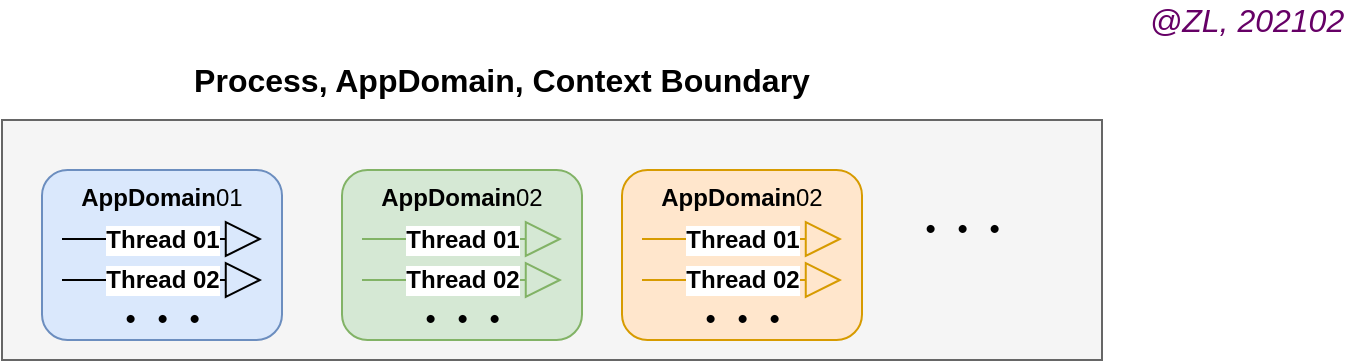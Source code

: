 <mxfile version="12.2.4" pages="1"><diagram id="4Mhni1EbjNf5n7GLoUST" name="Page-1"><mxGraphModel dx="780" dy="592" grid="1" gridSize="10" guides="1" tooltips="1" connect="1" arrows="1" fold="1" page="1" pageScale="1" pageWidth="850" pageHeight="1100" math="0" shadow="0"><root><mxCell id="0"/><mxCell id="1" parent="0"/><mxCell id="2" value="" style="rounded=0;whiteSpace=wrap;html=1;fillColor=#f5f5f5;strokeColor=#666666;fontColor=#333333;" parent="1" vertex="1"><mxGeometry x="80" y="80" width="550" height="120" as="geometry"/></mxCell><mxCell id="3" value="&lt;b&gt;AppDomain&lt;/b&gt;01" style="rounded=1;whiteSpace=wrap;html=1;fillColor=#dae8fc;strokeColor=#6c8ebf;verticalAlign=top;" parent="1" vertex="1"><mxGeometry x="100" y="105" width="120" height="85" as="geometry"/></mxCell><mxCell id="4" value="Process, AppDomain, Context Boundary" style="text;html=1;strokeColor=none;fillColor=none;align=center;verticalAlign=middle;whiteSpace=wrap;rounded=0;fontStyle=1;fontSize=16;" parent="1" vertex="1"><mxGeometry x="120" y="40" width="420" height="40" as="geometry"/></mxCell><mxCell id="7" value="・・・" style="text;html=1;strokeColor=none;fillColor=none;align=center;verticalAlign=middle;whiteSpace=wrap;rounded=0;fontSize=16;fontStyle=1" parent="1" vertex="1"><mxGeometry x="530" y="115" width="60" height="40" as="geometry"/></mxCell><mxCell id="9" value="&lt;b style=&quot;font-size: 12px;&quot;&gt;Thread 01&lt;/b&gt;" style="endArrow=block;endSize=16;endFill=0;html=1;fontSize=12;" parent="1" edge="1"><mxGeometry width="160" relative="1" as="geometry"><mxPoint x="110" y="139.5" as="sourcePoint"/><mxPoint x="210" y="139.5" as="targetPoint"/></mxGeometry></mxCell><mxCell id="10" value="&lt;b style=&quot;font-size: 12px&quot;&gt;Thread 02&lt;/b&gt;" style="endArrow=block;endSize=16;endFill=0;html=1;fontSize=12;" parent="1" edge="1"><mxGeometry width="160" relative="1" as="geometry"><mxPoint x="110" y="160" as="sourcePoint"/><mxPoint x="210" y="160" as="targetPoint"/></mxGeometry></mxCell><mxCell id="12" value="・・・" style="text;html=1;strokeColor=none;fillColor=none;align=center;verticalAlign=middle;whiteSpace=wrap;rounded=0;fontSize=16;fontStyle=1" parent="1" vertex="1"><mxGeometry x="130" y="170" width="60" height="20" as="geometry"/></mxCell><mxCell id="13" value="&lt;b&gt;AppDomain&lt;/b&gt;02" style="rounded=1;whiteSpace=wrap;html=1;fillColor=#d5e8d4;strokeColor=#82b366;verticalAlign=top;" parent="1" vertex="1"><mxGeometry x="250" y="105" width="120" height="85" as="geometry"/></mxCell><mxCell id="14" value="&lt;b style=&quot;font-size: 12px;&quot;&gt;Thread 01&lt;/b&gt;" style="endArrow=block;endSize=16;endFill=0;html=1;fontSize=12;fillColor=#d5e8d4;strokeColor=#82b366;" parent="1" edge="1"><mxGeometry width="160" relative="1" as="geometry"><mxPoint x="260" y="139.5" as="sourcePoint"/><mxPoint x="360" y="139.5" as="targetPoint"/></mxGeometry></mxCell><mxCell id="15" value="&lt;b style=&quot;font-size: 12px&quot;&gt;Thread 02&lt;/b&gt;" style="endArrow=block;endSize=16;endFill=0;html=1;fontSize=12;fillColor=#d5e8d4;strokeColor=#82b366;" parent="1" edge="1"><mxGeometry width="160" relative="1" as="geometry"><mxPoint x="260" y="160" as="sourcePoint"/><mxPoint x="360" y="160" as="targetPoint"/></mxGeometry></mxCell><mxCell id="16" value="・・・" style="text;html=1;strokeColor=none;fillColor=none;align=center;verticalAlign=middle;whiteSpace=wrap;rounded=0;fontSize=16;fontStyle=1" parent="1" vertex="1"><mxGeometry x="280" y="170" width="60" height="20" as="geometry"/></mxCell><mxCell id="17" value="&lt;b&gt;AppDomain&lt;/b&gt;02" style="rounded=1;whiteSpace=wrap;html=1;fillColor=#ffe6cc;strokeColor=#d79b00;verticalAlign=top;" parent="1" vertex="1"><mxGeometry x="390" y="105" width="120" height="85" as="geometry"/></mxCell><mxCell id="18" value="&lt;b style=&quot;font-size: 12px;&quot;&gt;Thread 01&lt;/b&gt;" style="endArrow=block;endSize=16;endFill=0;html=1;fontSize=12;fillColor=#ffe6cc;strokeColor=#d79b00;" parent="1" edge="1"><mxGeometry width="160" relative="1" as="geometry"><mxPoint x="400" y="139.5" as="sourcePoint"/><mxPoint x="500" y="139.5" as="targetPoint"/></mxGeometry></mxCell><mxCell id="19" value="&lt;b style=&quot;font-size: 12px&quot;&gt;Thread 02&lt;/b&gt;" style="endArrow=block;endSize=16;endFill=0;html=1;fontSize=12;fillColor=#ffe6cc;strokeColor=#d79b00;" parent="1" edge="1"><mxGeometry width="160" relative="1" as="geometry"><mxPoint x="400" y="160" as="sourcePoint"/><mxPoint x="500" y="160" as="targetPoint"/></mxGeometry></mxCell><mxCell id="20" value="・・・" style="text;html=1;strokeColor=none;fillColor=none;align=center;verticalAlign=middle;whiteSpace=wrap;rounded=0;fontSize=16;fontStyle=1" parent="1" vertex="1"><mxGeometry x="420" y="170" width="60" height="20" as="geometry"/></mxCell><mxCell id="21" value="@ZL, 202102" style="text;html=1;strokeColor=none;fillColor=none;align=center;verticalAlign=middle;whiteSpace=wrap;rounded=0;fontSize=16;fontStyle=2;fontColor=#660066;" parent="1" vertex="1"><mxGeometry x="650" y="20" width="105" height="20" as="geometry"/></mxCell></root></mxGraphModel></diagram></mxfile>